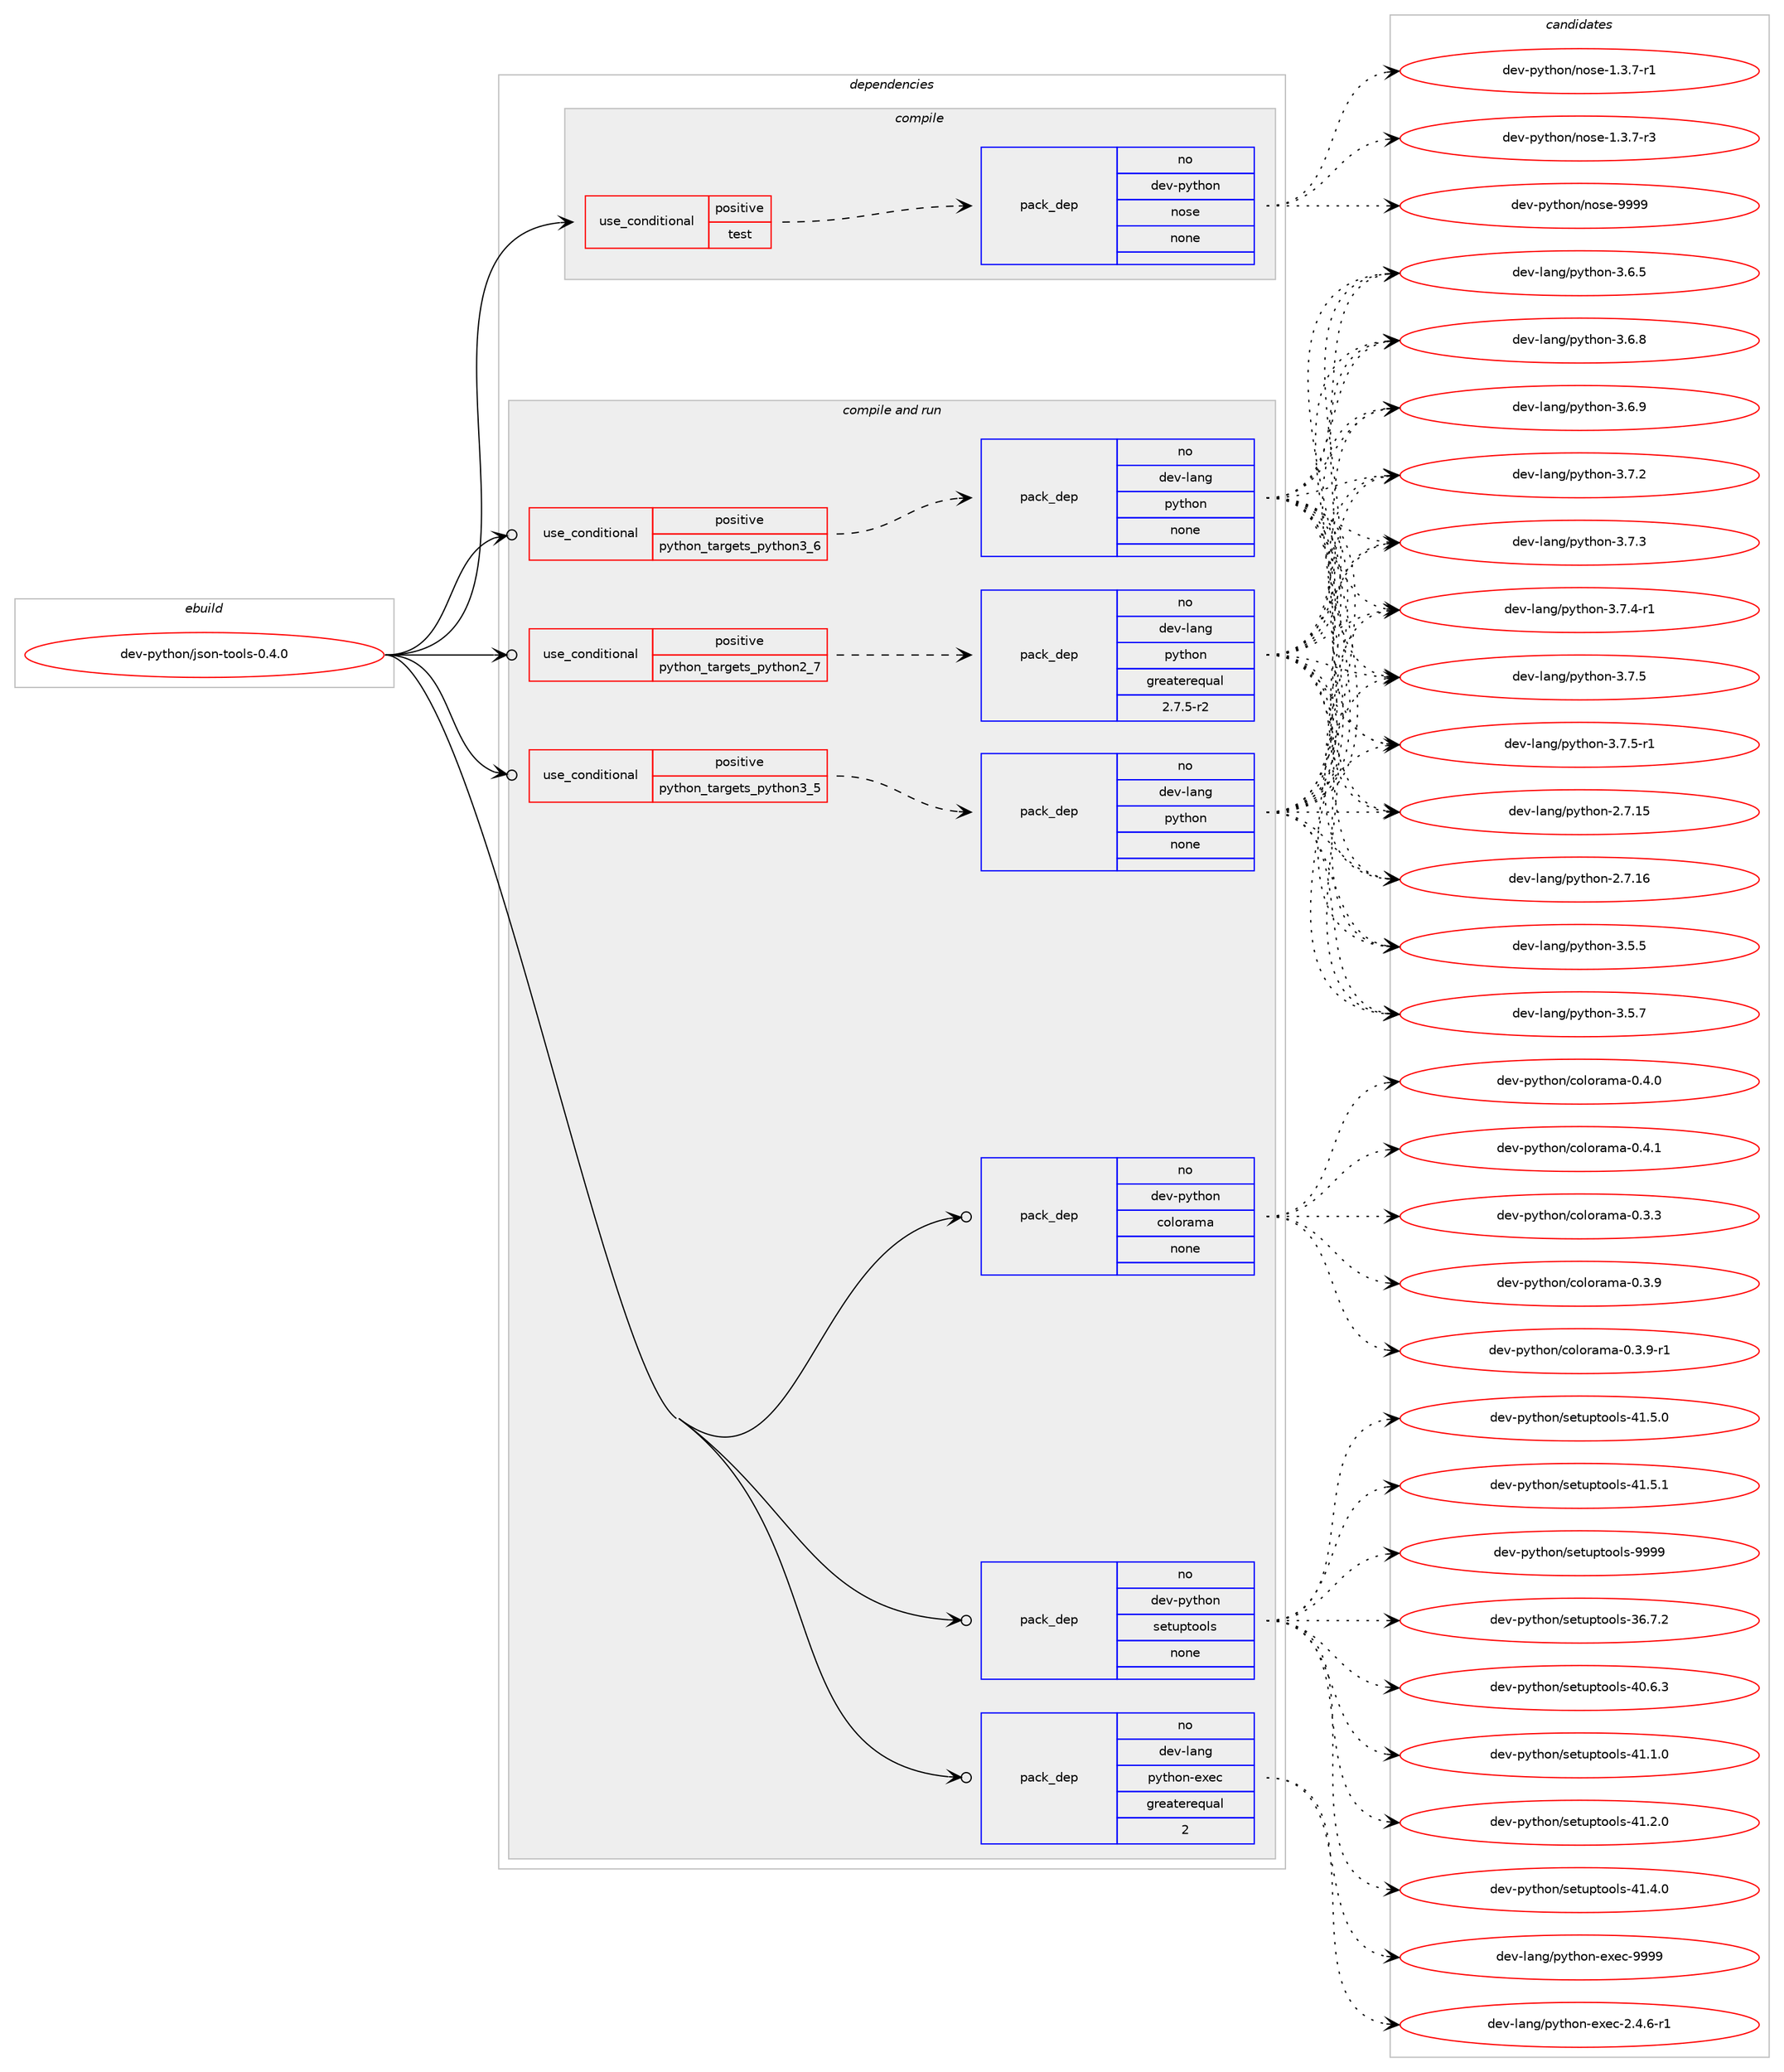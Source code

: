 digraph prolog {

# *************
# Graph options
# *************

newrank=true;
concentrate=true;
compound=true;
graph [rankdir=LR,fontname=Helvetica,fontsize=10,ranksep=1.5];#, ranksep=2.5, nodesep=0.2];
edge  [arrowhead=vee];
node  [fontname=Helvetica,fontsize=10];

# **********
# The ebuild
# **********

subgraph cluster_leftcol {
color=gray;
rank=same;
label=<<i>ebuild</i>>;
id [label="dev-python/json-tools-0.4.0", color=red, width=4, href="../dev-python/json-tools-0.4.0.svg"];
}

# ****************
# The dependencies
# ****************

subgraph cluster_midcol {
color=gray;
label=<<i>dependencies</i>>;
subgraph cluster_compile {
fillcolor="#eeeeee";
style=filled;
label=<<i>compile</i>>;
subgraph cond141500 {
dependency611439 [label=<<TABLE BORDER="0" CELLBORDER="1" CELLSPACING="0" CELLPADDING="4"><TR><TD ROWSPAN="3" CELLPADDING="10">use_conditional</TD></TR><TR><TD>positive</TD></TR><TR><TD>test</TD></TR></TABLE>>, shape=none, color=red];
subgraph pack458136 {
dependency611440 [label=<<TABLE BORDER="0" CELLBORDER="1" CELLSPACING="0" CELLPADDING="4" WIDTH="220"><TR><TD ROWSPAN="6" CELLPADDING="30">pack_dep</TD></TR><TR><TD WIDTH="110">no</TD></TR><TR><TD>dev-python</TD></TR><TR><TD>nose</TD></TR><TR><TD>none</TD></TR><TR><TD></TD></TR></TABLE>>, shape=none, color=blue];
}
dependency611439:e -> dependency611440:w [weight=20,style="dashed",arrowhead="vee"];
}
id:e -> dependency611439:w [weight=20,style="solid",arrowhead="vee"];
}
subgraph cluster_compileandrun {
fillcolor="#eeeeee";
style=filled;
label=<<i>compile and run</i>>;
subgraph cond141501 {
dependency611441 [label=<<TABLE BORDER="0" CELLBORDER="1" CELLSPACING="0" CELLPADDING="4"><TR><TD ROWSPAN="3" CELLPADDING="10">use_conditional</TD></TR><TR><TD>positive</TD></TR><TR><TD>python_targets_python2_7</TD></TR></TABLE>>, shape=none, color=red];
subgraph pack458137 {
dependency611442 [label=<<TABLE BORDER="0" CELLBORDER="1" CELLSPACING="0" CELLPADDING="4" WIDTH="220"><TR><TD ROWSPAN="6" CELLPADDING="30">pack_dep</TD></TR><TR><TD WIDTH="110">no</TD></TR><TR><TD>dev-lang</TD></TR><TR><TD>python</TD></TR><TR><TD>greaterequal</TD></TR><TR><TD>2.7.5-r2</TD></TR></TABLE>>, shape=none, color=blue];
}
dependency611441:e -> dependency611442:w [weight=20,style="dashed",arrowhead="vee"];
}
id:e -> dependency611441:w [weight=20,style="solid",arrowhead="odotvee"];
subgraph cond141502 {
dependency611443 [label=<<TABLE BORDER="0" CELLBORDER="1" CELLSPACING="0" CELLPADDING="4"><TR><TD ROWSPAN="3" CELLPADDING="10">use_conditional</TD></TR><TR><TD>positive</TD></TR><TR><TD>python_targets_python3_5</TD></TR></TABLE>>, shape=none, color=red];
subgraph pack458138 {
dependency611444 [label=<<TABLE BORDER="0" CELLBORDER="1" CELLSPACING="0" CELLPADDING="4" WIDTH="220"><TR><TD ROWSPAN="6" CELLPADDING="30">pack_dep</TD></TR><TR><TD WIDTH="110">no</TD></TR><TR><TD>dev-lang</TD></TR><TR><TD>python</TD></TR><TR><TD>none</TD></TR><TR><TD></TD></TR></TABLE>>, shape=none, color=blue];
}
dependency611443:e -> dependency611444:w [weight=20,style="dashed",arrowhead="vee"];
}
id:e -> dependency611443:w [weight=20,style="solid",arrowhead="odotvee"];
subgraph cond141503 {
dependency611445 [label=<<TABLE BORDER="0" CELLBORDER="1" CELLSPACING="0" CELLPADDING="4"><TR><TD ROWSPAN="3" CELLPADDING="10">use_conditional</TD></TR><TR><TD>positive</TD></TR><TR><TD>python_targets_python3_6</TD></TR></TABLE>>, shape=none, color=red];
subgraph pack458139 {
dependency611446 [label=<<TABLE BORDER="0" CELLBORDER="1" CELLSPACING="0" CELLPADDING="4" WIDTH="220"><TR><TD ROWSPAN="6" CELLPADDING="30">pack_dep</TD></TR><TR><TD WIDTH="110">no</TD></TR><TR><TD>dev-lang</TD></TR><TR><TD>python</TD></TR><TR><TD>none</TD></TR><TR><TD></TD></TR></TABLE>>, shape=none, color=blue];
}
dependency611445:e -> dependency611446:w [weight=20,style="dashed",arrowhead="vee"];
}
id:e -> dependency611445:w [weight=20,style="solid",arrowhead="odotvee"];
subgraph pack458140 {
dependency611447 [label=<<TABLE BORDER="0" CELLBORDER="1" CELLSPACING="0" CELLPADDING="4" WIDTH="220"><TR><TD ROWSPAN="6" CELLPADDING="30">pack_dep</TD></TR><TR><TD WIDTH="110">no</TD></TR><TR><TD>dev-lang</TD></TR><TR><TD>python-exec</TD></TR><TR><TD>greaterequal</TD></TR><TR><TD>2</TD></TR></TABLE>>, shape=none, color=blue];
}
id:e -> dependency611447:w [weight=20,style="solid",arrowhead="odotvee"];
subgraph pack458141 {
dependency611448 [label=<<TABLE BORDER="0" CELLBORDER="1" CELLSPACING="0" CELLPADDING="4" WIDTH="220"><TR><TD ROWSPAN="6" CELLPADDING="30">pack_dep</TD></TR><TR><TD WIDTH="110">no</TD></TR><TR><TD>dev-python</TD></TR><TR><TD>colorama</TD></TR><TR><TD>none</TD></TR><TR><TD></TD></TR></TABLE>>, shape=none, color=blue];
}
id:e -> dependency611448:w [weight=20,style="solid",arrowhead="odotvee"];
subgraph pack458142 {
dependency611449 [label=<<TABLE BORDER="0" CELLBORDER="1" CELLSPACING="0" CELLPADDING="4" WIDTH="220"><TR><TD ROWSPAN="6" CELLPADDING="30">pack_dep</TD></TR><TR><TD WIDTH="110">no</TD></TR><TR><TD>dev-python</TD></TR><TR><TD>setuptools</TD></TR><TR><TD>none</TD></TR><TR><TD></TD></TR></TABLE>>, shape=none, color=blue];
}
id:e -> dependency611449:w [weight=20,style="solid",arrowhead="odotvee"];
}
subgraph cluster_run {
fillcolor="#eeeeee";
style=filled;
label=<<i>run</i>>;
}
}

# **************
# The candidates
# **************

subgraph cluster_choices {
rank=same;
color=gray;
label=<<i>candidates</i>>;

subgraph choice458136 {
color=black;
nodesep=1;
choice10010111845112121116104111110471101111151014549465146554511449 [label="dev-python/nose-1.3.7-r1", color=red, width=4,href="../dev-python/nose-1.3.7-r1.svg"];
choice10010111845112121116104111110471101111151014549465146554511451 [label="dev-python/nose-1.3.7-r3", color=red, width=4,href="../dev-python/nose-1.3.7-r3.svg"];
choice10010111845112121116104111110471101111151014557575757 [label="dev-python/nose-9999", color=red, width=4,href="../dev-python/nose-9999.svg"];
dependency611440:e -> choice10010111845112121116104111110471101111151014549465146554511449:w [style=dotted,weight="100"];
dependency611440:e -> choice10010111845112121116104111110471101111151014549465146554511451:w [style=dotted,weight="100"];
dependency611440:e -> choice10010111845112121116104111110471101111151014557575757:w [style=dotted,weight="100"];
}
subgraph choice458137 {
color=black;
nodesep=1;
choice10010111845108971101034711212111610411111045504655464953 [label="dev-lang/python-2.7.15", color=red, width=4,href="../dev-lang/python-2.7.15.svg"];
choice10010111845108971101034711212111610411111045504655464954 [label="dev-lang/python-2.7.16", color=red, width=4,href="../dev-lang/python-2.7.16.svg"];
choice100101118451089711010347112121116104111110455146534653 [label="dev-lang/python-3.5.5", color=red, width=4,href="../dev-lang/python-3.5.5.svg"];
choice100101118451089711010347112121116104111110455146534655 [label="dev-lang/python-3.5.7", color=red, width=4,href="../dev-lang/python-3.5.7.svg"];
choice100101118451089711010347112121116104111110455146544653 [label="dev-lang/python-3.6.5", color=red, width=4,href="../dev-lang/python-3.6.5.svg"];
choice100101118451089711010347112121116104111110455146544656 [label="dev-lang/python-3.6.8", color=red, width=4,href="../dev-lang/python-3.6.8.svg"];
choice100101118451089711010347112121116104111110455146544657 [label="dev-lang/python-3.6.9", color=red, width=4,href="../dev-lang/python-3.6.9.svg"];
choice100101118451089711010347112121116104111110455146554650 [label="dev-lang/python-3.7.2", color=red, width=4,href="../dev-lang/python-3.7.2.svg"];
choice100101118451089711010347112121116104111110455146554651 [label="dev-lang/python-3.7.3", color=red, width=4,href="../dev-lang/python-3.7.3.svg"];
choice1001011184510897110103471121211161041111104551465546524511449 [label="dev-lang/python-3.7.4-r1", color=red, width=4,href="../dev-lang/python-3.7.4-r1.svg"];
choice100101118451089711010347112121116104111110455146554653 [label="dev-lang/python-3.7.5", color=red, width=4,href="../dev-lang/python-3.7.5.svg"];
choice1001011184510897110103471121211161041111104551465546534511449 [label="dev-lang/python-3.7.5-r1", color=red, width=4,href="../dev-lang/python-3.7.5-r1.svg"];
dependency611442:e -> choice10010111845108971101034711212111610411111045504655464953:w [style=dotted,weight="100"];
dependency611442:e -> choice10010111845108971101034711212111610411111045504655464954:w [style=dotted,weight="100"];
dependency611442:e -> choice100101118451089711010347112121116104111110455146534653:w [style=dotted,weight="100"];
dependency611442:e -> choice100101118451089711010347112121116104111110455146534655:w [style=dotted,weight="100"];
dependency611442:e -> choice100101118451089711010347112121116104111110455146544653:w [style=dotted,weight="100"];
dependency611442:e -> choice100101118451089711010347112121116104111110455146544656:w [style=dotted,weight="100"];
dependency611442:e -> choice100101118451089711010347112121116104111110455146544657:w [style=dotted,weight="100"];
dependency611442:e -> choice100101118451089711010347112121116104111110455146554650:w [style=dotted,weight="100"];
dependency611442:e -> choice100101118451089711010347112121116104111110455146554651:w [style=dotted,weight="100"];
dependency611442:e -> choice1001011184510897110103471121211161041111104551465546524511449:w [style=dotted,weight="100"];
dependency611442:e -> choice100101118451089711010347112121116104111110455146554653:w [style=dotted,weight="100"];
dependency611442:e -> choice1001011184510897110103471121211161041111104551465546534511449:w [style=dotted,weight="100"];
}
subgraph choice458138 {
color=black;
nodesep=1;
choice10010111845108971101034711212111610411111045504655464953 [label="dev-lang/python-2.7.15", color=red, width=4,href="../dev-lang/python-2.7.15.svg"];
choice10010111845108971101034711212111610411111045504655464954 [label="dev-lang/python-2.7.16", color=red, width=4,href="../dev-lang/python-2.7.16.svg"];
choice100101118451089711010347112121116104111110455146534653 [label="dev-lang/python-3.5.5", color=red, width=4,href="../dev-lang/python-3.5.5.svg"];
choice100101118451089711010347112121116104111110455146534655 [label="dev-lang/python-3.5.7", color=red, width=4,href="../dev-lang/python-3.5.7.svg"];
choice100101118451089711010347112121116104111110455146544653 [label="dev-lang/python-3.6.5", color=red, width=4,href="../dev-lang/python-3.6.5.svg"];
choice100101118451089711010347112121116104111110455146544656 [label="dev-lang/python-3.6.8", color=red, width=4,href="../dev-lang/python-3.6.8.svg"];
choice100101118451089711010347112121116104111110455146544657 [label="dev-lang/python-3.6.9", color=red, width=4,href="../dev-lang/python-3.6.9.svg"];
choice100101118451089711010347112121116104111110455146554650 [label="dev-lang/python-3.7.2", color=red, width=4,href="../dev-lang/python-3.7.2.svg"];
choice100101118451089711010347112121116104111110455146554651 [label="dev-lang/python-3.7.3", color=red, width=4,href="../dev-lang/python-3.7.3.svg"];
choice1001011184510897110103471121211161041111104551465546524511449 [label="dev-lang/python-3.7.4-r1", color=red, width=4,href="../dev-lang/python-3.7.4-r1.svg"];
choice100101118451089711010347112121116104111110455146554653 [label="dev-lang/python-3.7.5", color=red, width=4,href="../dev-lang/python-3.7.5.svg"];
choice1001011184510897110103471121211161041111104551465546534511449 [label="dev-lang/python-3.7.5-r1", color=red, width=4,href="../dev-lang/python-3.7.5-r1.svg"];
dependency611444:e -> choice10010111845108971101034711212111610411111045504655464953:w [style=dotted,weight="100"];
dependency611444:e -> choice10010111845108971101034711212111610411111045504655464954:w [style=dotted,weight="100"];
dependency611444:e -> choice100101118451089711010347112121116104111110455146534653:w [style=dotted,weight="100"];
dependency611444:e -> choice100101118451089711010347112121116104111110455146534655:w [style=dotted,weight="100"];
dependency611444:e -> choice100101118451089711010347112121116104111110455146544653:w [style=dotted,weight="100"];
dependency611444:e -> choice100101118451089711010347112121116104111110455146544656:w [style=dotted,weight="100"];
dependency611444:e -> choice100101118451089711010347112121116104111110455146544657:w [style=dotted,weight="100"];
dependency611444:e -> choice100101118451089711010347112121116104111110455146554650:w [style=dotted,weight="100"];
dependency611444:e -> choice100101118451089711010347112121116104111110455146554651:w [style=dotted,weight="100"];
dependency611444:e -> choice1001011184510897110103471121211161041111104551465546524511449:w [style=dotted,weight="100"];
dependency611444:e -> choice100101118451089711010347112121116104111110455146554653:w [style=dotted,weight="100"];
dependency611444:e -> choice1001011184510897110103471121211161041111104551465546534511449:w [style=dotted,weight="100"];
}
subgraph choice458139 {
color=black;
nodesep=1;
choice10010111845108971101034711212111610411111045504655464953 [label="dev-lang/python-2.7.15", color=red, width=4,href="../dev-lang/python-2.7.15.svg"];
choice10010111845108971101034711212111610411111045504655464954 [label="dev-lang/python-2.7.16", color=red, width=4,href="../dev-lang/python-2.7.16.svg"];
choice100101118451089711010347112121116104111110455146534653 [label="dev-lang/python-3.5.5", color=red, width=4,href="../dev-lang/python-3.5.5.svg"];
choice100101118451089711010347112121116104111110455146534655 [label="dev-lang/python-3.5.7", color=red, width=4,href="../dev-lang/python-3.5.7.svg"];
choice100101118451089711010347112121116104111110455146544653 [label="dev-lang/python-3.6.5", color=red, width=4,href="../dev-lang/python-3.6.5.svg"];
choice100101118451089711010347112121116104111110455146544656 [label="dev-lang/python-3.6.8", color=red, width=4,href="../dev-lang/python-3.6.8.svg"];
choice100101118451089711010347112121116104111110455146544657 [label="dev-lang/python-3.6.9", color=red, width=4,href="../dev-lang/python-3.6.9.svg"];
choice100101118451089711010347112121116104111110455146554650 [label="dev-lang/python-3.7.2", color=red, width=4,href="../dev-lang/python-3.7.2.svg"];
choice100101118451089711010347112121116104111110455146554651 [label="dev-lang/python-3.7.3", color=red, width=4,href="../dev-lang/python-3.7.3.svg"];
choice1001011184510897110103471121211161041111104551465546524511449 [label="dev-lang/python-3.7.4-r1", color=red, width=4,href="../dev-lang/python-3.7.4-r1.svg"];
choice100101118451089711010347112121116104111110455146554653 [label="dev-lang/python-3.7.5", color=red, width=4,href="../dev-lang/python-3.7.5.svg"];
choice1001011184510897110103471121211161041111104551465546534511449 [label="dev-lang/python-3.7.5-r1", color=red, width=4,href="../dev-lang/python-3.7.5-r1.svg"];
dependency611446:e -> choice10010111845108971101034711212111610411111045504655464953:w [style=dotted,weight="100"];
dependency611446:e -> choice10010111845108971101034711212111610411111045504655464954:w [style=dotted,weight="100"];
dependency611446:e -> choice100101118451089711010347112121116104111110455146534653:w [style=dotted,weight="100"];
dependency611446:e -> choice100101118451089711010347112121116104111110455146534655:w [style=dotted,weight="100"];
dependency611446:e -> choice100101118451089711010347112121116104111110455146544653:w [style=dotted,weight="100"];
dependency611446:e -> choice100101118451089711010347112121116104111110455146544656:w [style=dotted,weight="100"];
dependency611446:e -> choice100101118451089711010347112121116104111110455146544657:w [style=dotted,weight="100"];
dependency611446:e -> choice100101118451089711010347112121116104111110455146554650:w [style=dotted,weight="100"];
dependency611446:e -> choice100101118451089711010347112121116104111110455146554651:w [style=dotted,weight="100"];
dependency611446:e -> choice1001011184510897110103471121211161041111104551465546524511449:w [style=dotted,weight="100"];
dependency611446:e -> choice100101118451089711010347112121116104111110455146554653:w [style=dotted,weight="100"];
dependency611446:e -> choice1001011184510897110103471121211161041111104551465546534511449:w [style=dotted,weight="100"];
}
subgraph choice458140 {
color=black;
nodesep=1;
choice10010111845108971101034711212111610411111045101120101994550465246544511449 [label="dev-lang/python-exec-2.4.6-r1", color=red, width=4,href="../dev-lang/python-exec-2.4.6-r1.svg"];
choice10010111845108971101034711212111610411111045101120101994557575757 [label="dev-lang/python-exec-9999", color=red, width=4,href="../dev-lang/python-exec-9999.svg"];
dependency611447:e -> choice10010111845108971101034711212111610411111045101120101994550465246544511449:w [style=dotted,weight="100"];
dependency611447:e -> choice10010111845108971101034711212111610411111045101120101994557575757:w [style=dotted,weight="100"];
}
subgraph choice458141 {
color=black;
nodesep=1;
choice1001011184511212111610411111047991111081111149710997454846514651 [label="dev-python/colorama-0.3.3", color=red, width=4,href="../dev-python/colorama-0.3.3.svg"];
choice1001011184511212111610411111047991111081111149710997454846514657 [label="dev-python/colorama-0.3.9", color=red, width=4,href="../dev-python/colorama-0.3.9.svg"];
choice10010111845112121116104111110479911110811111497109974548465146574511449 [label="dev-python/colorama-0.3.9-r1", color=red, width=4,href="../dev-python/colorama-0.3.9-r1.svg"];
choice1001011184511212111610411111047991111081111149710997454846524648 [label="dev-python/colorama-0.4.0", color=red, width=4,href="../dev-python/colorama-0.4.0.svg"];
choice1001011184511212111610411111047991111081111149710997454846524649 [label="dev-python/colorama-0.4.1", color=red, width=4,href="../dev-python/colorama-0.4.1.svg"];
dependency611448:e -> choice1001011184511212111610411111047991111081111149710997454846514651:w [style=dotted,weight="100"];
dependency611448:e -> choice1001011184511212111610411111047991111081111149710997454846514657:w [style=dotted,weight="100"];
dependency611448:e -> choice10010111845112121116104111110479911110811111497109974548465146574511449:w [style=dotted,weight="100"];
dependency611448:e -> choice1001011184511212111610411111047991111081111149710997454846524648:w [style=dotted,weight="100"];
dependency611448:e -> choice1001011184511212111610411111047991111081111149710997454846524649:w [style=dotted,weight="100"];
}
subgraph choice458142 {
color=black;
nodesep=1;
choice100101118451121211161041111104711510111611711211611111110811545515446554650 [label="dev-python/setuptools-36.7.2", color=red, width=4,href="../dev-python/setuptools-36.7.2.svg"];
choice100101118451121211161041111104711510111611711211611111110811545524846544651 [label="dev-python/setuptools-40.6.3", color=red, width=4,href="../dev-python/setuptools-40.6.3.svg"];
choice100101118451121211161041111104711510111611711211611111110811545524946494648 [label="dev-python/setuptools-41.1.0", color=red, width=4,href="../dev-python/setuptools-41.1.0.svg"];
choice100101118451121211161041111104711510111611711211611111110811545524946504648 [label="dev-python/setuptools-41.2.0", color=red, width=4,href="../dev-python/setuptools-41.2.0.svg"];
choice100101118451121211161041111104711510111611711211611111110811545524946524648 [label="dev-python/setuptools-41.4.0", color=red, width=4,href="../dev-python/setuptools-41.4.0.svg"];
choice100101118451121211161041111104711510111611711211611111110811545524946534648 [label="dev-python/setuptools-41.5.0", color=red, width=4,href="../dev-python/setuptools-41.5.0.svg"];
choice100101118451121211161041111104711510111611711211611111110811545524946534649 [label="dev-python/setuptools-41.5.1", color=red, width=4,href="../dev-python/setuptools-41.5.1.svg"];
choice10010111845112121116104111110471151011161171121161111111081154557575757 [label="dev-python/setuptools-9999", color=red, width=4,href="../dev-python/setuptools-9999.svg"];
dependency611449:e -> choice100101118451121211161041111104711510111611711211611111110811545515446554650:w [style=dotted,weight="100"];
dependency611449:e -> choice100101118451121211161041111104711510111611711211611111110811545524846544651:w [style=dotted,weight="100"];
dependency611449:e -> choice100101118451121211161041111104711510111611711211611111110811545524946494648:w [style=dotted,weight="100"];
dependency611449:e -> choice100101118451121211161041111104711510111611711211611111110811545524946504648:w [style=dotted,weight="100"];
dependency611449:e -> choice100101118451121211161041111104711510111611711211611111110811545524946524648:w [style=dotted,weight="100"];
dependency611449:e -> choice100101118451121211161041111104711510111611711211611111110811545524946534648:w [style=dotted,weight="100"];
dependency611449:e -> choice100101118451121211161041111104711510111611711211611111110811545524946534649:w [style=dotted,weight="100"];
dependency611449:e -> choice10010111845112121116104111110471151011161171121161111111081154557575757:w [style=dotted,weight="100"];
}
}

}

